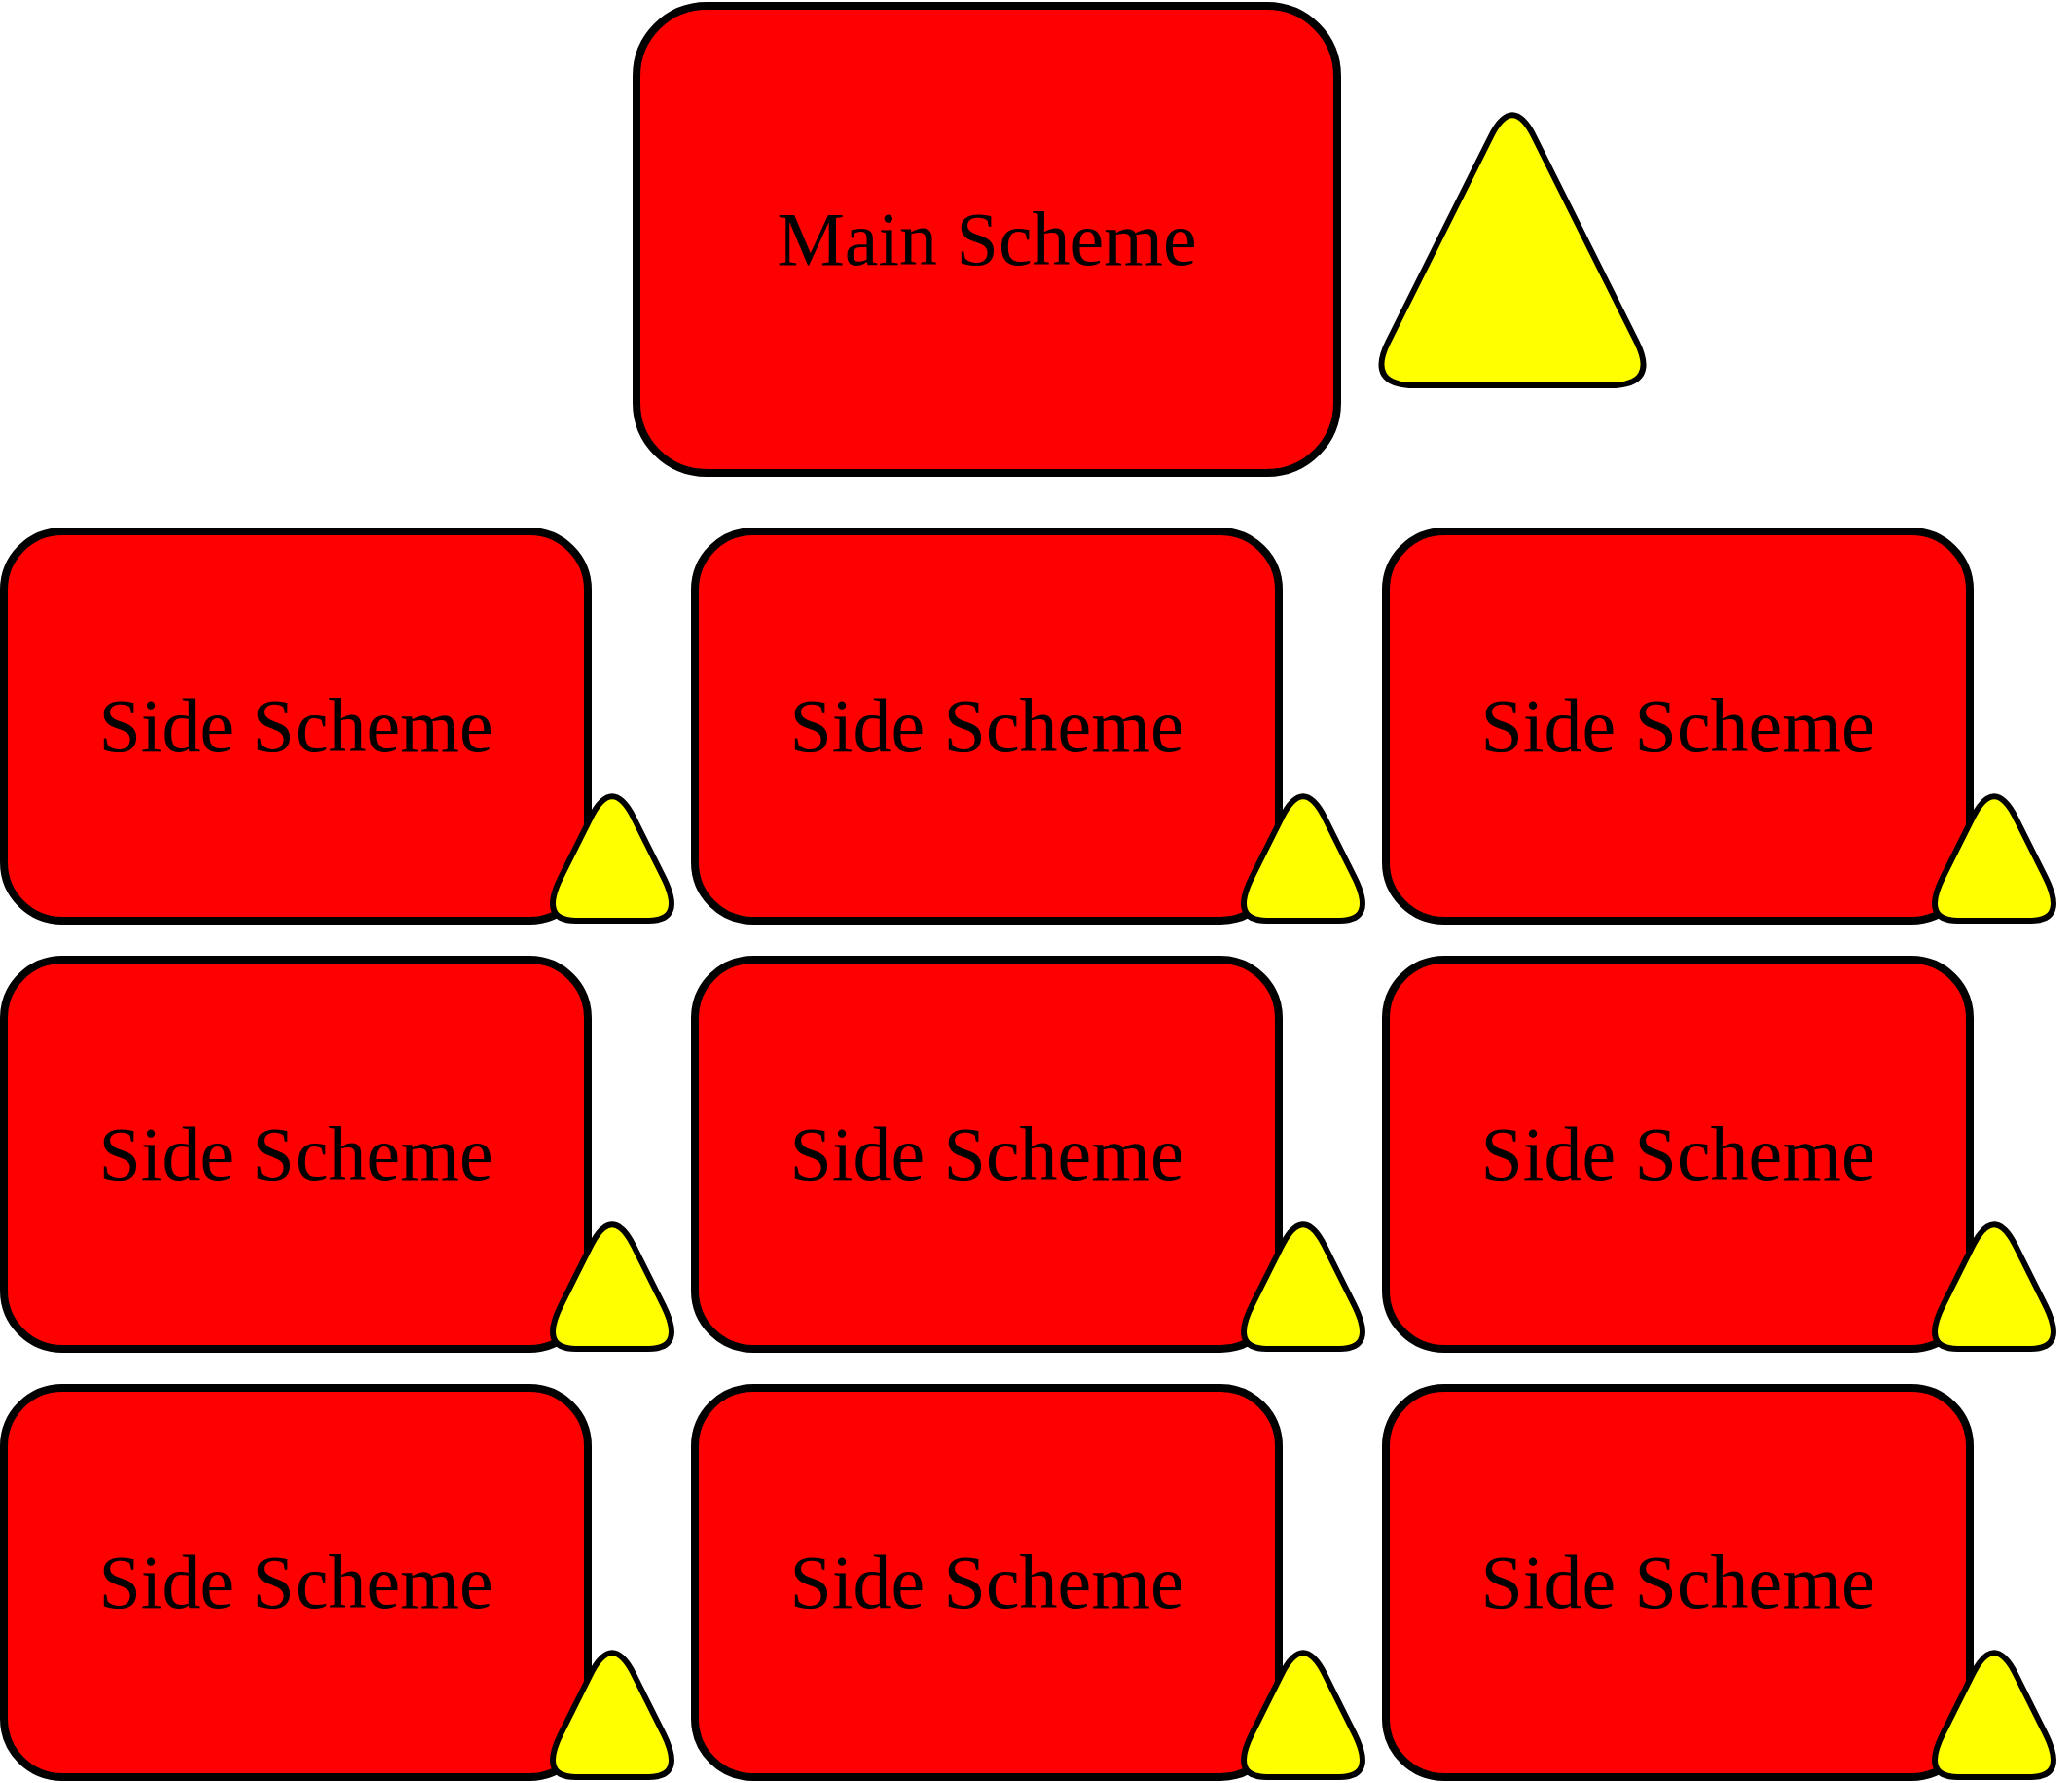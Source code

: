 <mxfile version="12.9.11" type="github">
  <diagram id="brjJ__DVkyhJXGj2bPSd" name="Page-1">
    <mxGraphModel dx="2377" dy="1337" grid="1" gridSize="10" guides="1" tooltips="1" connect="1" arrows="1" fold="1" page="1" pageScale="1" pageWidth="1075" pageHeight="925" math="0" shadow="0" extFonts="Bangers^https://fonts.googleapis.com/css?family=Bangers">
      <root>
        <mxCell id="0" />
        <mxCell id="1" parent="0" />
        <mxCell id="z6aTn6MhkOiLtaZtnljx-1" value="Main Scheme" style="rounded=1;whiteSpace=wrap;html=1;aspect=fixed;fontFamily=Bangers;FType=g;fontSize=39;fillColor=#FF0000;strokeWidth=4;shadow=0;comic=0;glass=0;direction=south;" parent="1" vertex="1">
          <mxGeometry x="335" y="10" width="360" height="240" as="geometry" />
        </mxCell>
        <mxCell id="z6aTn6MhkOiLtaZtnljx-10" value="" style="triangle;whiteSpace=wrap;html=1;direction=north;rounded=1;arcSize=50;strokeWidth=3;fillColor=#FFFF00;aspect=fixed;" parent="1" vertex="1">
          <mxGeometry x="710" y="55" width="150" height="150" as="geometry" />
        </mxCell>
        <mxCell id="u0_J46fvG1cNyRP4weSW-3" value="" style="group" vertex="1" connectable="0" parent="1">
          <mxGeometry x="365" y="280" width="350" height="200" as="geometry" />
        </mxCell>
        <mxCell id="z6aTn6MhkOiLtaZtnljx-2" value="Side Scheme" style="rounded=1;whiteSpace=wrap;html=1;aspect=fixed;fontFamily=Bangers;FType=g;fontSize=39;fillColor=#FF0000;strokeWidth=4;shadow=0;comic=0;glass=0;direction=south;" parent="u0_J46fvG1cNyRP4weSW-3" vertex="1">
          <mxGeometry width="300" height="200" as="geometry" />
        </mxCell>
        <mxCell id="u0_J46fvG1cNyRP4weSW-1" value="" style="triangle;whiteSpace=wrap;html=1;direction=north;rounded=1;arcSize=50;strokeWidth=3;fillColor=#FFFF00;aspect=fixed;" vertex="1" parent="u0_J46fvG1cNyRP4weSW-3">
          <mxGeometry x="275" y="125" width="75" height="75" as="geometry" />
        </mxCell>
        <mxCell id="u0_J46fvG1cNyRP4weSW-4" value="" style="group" vertex="1" connectable="0" parent="1">
          <mxGeometry x="10" y="280" width="350" height="200" as="geometry" />
        </mxCell>
        <mxCell id="u0_J46fvG1cNyRP4weSW-5" value="Side Scheme" style="rounded=1;whiteSpace=wrap;html=1;aspect=fixed;fontFamily=Bangers;FType=g;fontSize=39;fillColor=#FF0000;strokeWidth=4;shadow=0;comic=0;glass=0;direction=south;" vertex="1" parent="u0_J46fvG1cNyRP4weSW-4">
          <mxGeometry width="300" height="200" as="geometry" />
        </mxCell>
        <mxCell id="u0_J46fvG1cNyRP4weSW-6" value="" style="triangle;whiteSpace=wrap;html=1;direction=north;rounded=1;arcSize=50;strokeWidth=3;fillColor=#FFFF00;aspect=fixed;" vertex="1" parent="u0_J46fvG1cNyRP4weSW-4">
          <mxGeometry x="275" y="125" width="75" height="75" as="geometry" />
        </mxCell>
        <mxCell id="u0_J46fvG1cNyRP4weSW-7" value="" style="group" vertex="1" connectable="0" parent="1">
          <mxGeometry x="720" y="280" width="350" height="200" as="geometry" />
        </mxCell>
        <mxCell id="u0_J46fvG1cNyRP4weSW-8" value="Side Scheme" style="rounded=1;whiteSpace=wrap;html=1;aspect=fixed;fontFamily=Bangers;FType=g;fontSize=39;fillColor=#FF0000;strokeWidth=4;shadow=0;comic=0;glass=0;direction=south;" vertex="1" parent="u0_J46fvG1cNyRP4weSW-7">
          <mxGeometry width="300" height="200" as="geometry" />
        </mxCell>
        <mxCell id="u0_J46fvG1cNyRP4weSW-9" value="" style="triangle;whiteSpace=wrap;html=1;direction=north;rounded=1;arcSize=50;strokeWidth=3;fillColor=#FFFF00;aspect=fixed;" vertex="1" parent="u0_J46fvG1cNyRP4weSW-7">
          <mxGeometry x="275" y="125" width="75" height="75" as="geometry" />
        </mxCell>
        <mxCell id="u0_J46fvG1cNyRP4weSW-10" value="" style="group" vertex="1" connectable="0" parent="1">
          <mxGeometry x="365" y="500" width="350" height="200" as="geometry" />
        </mxCell>
        <mxCell id="u0_J46fvG1cNyRP4weSW-11" value="Side Scheme" style="rounded=1;whiteSpace=wrap;html=1;aspect=fixed;fontFamily=Bangers;FType=g;fontSize=39;fillColor=#FF0000;strokeWidth=4;shadow=0;comic=0;glass=0;direction=south;" vertex="1" parent="u0_J46fvG1cNyRP4weSW-10">
          <mxGeometry width="300" height="200" as="geometry" />
        </mxCell>
        <mxCell id="u0_J46fvG1cNyRP4weSW-12" value="" style="triangle;whiteSpace=wrap;html=1;direction=north;rounded=1;arcSize=50;strokeWidth=3;fillColor=#FFFF00;aspect=fixed;" vertex="1" parent="u0_J46fvG1cNyRP4weSW-10">
          <mxGeometry x="275" y="125" width="75" height="75" as="geometry" />
        </mxCell>
        <mxCell id="u0_J46fvG1cNyRP4weSW-13" value="" style="group" vertex="1" connectable="0" parent="1">
          <mxGeometry x="10" y="500" width="350" height="200" as="geometry" />
        </mxCell>
        <mxCell id="u0_J46fvG1cNyRP4weSW-14" value="Side Scheme" style="rounded=1;whiteSpace=wrap;html=1;aspect=fixed;fontFamily=Bangers;FType=g;fontSize=39;fillColor=#FF0000;strokeWidth=4;shadow=0;comic=0;glass=0;direction=south;" vertex="1" parent="u0_J46fvG1cNyRP4weSW-13">
          <mxGeometry width="300" height="200" as="geometry" />
        </mxCell>
        <mxCell id="u0_J46fvG1cNyRP4weSW-15" value="" style="triangle;whiteSpace=wrap;html=1;direction=north;rounded=1;arcSize=50;strokeWidth=3;fillColor=#FFFF00;aspect=fixed;" vertex="1" parent="u0_J46fvG1cNyRP4weSW-13">
          <mxGeometry x="275" y="125" width="75" height="75" as="geometry" />
        </mxCell>
        <mxCell id="u0_J46fvG1cNyRP4weSW-16" value="" style="group" vertex="1" connectable="0" parent="1">
          <mxGeometry x="720" y="500" width="350" height="200" as="geometry" />
        </mxCell>
        <mxCell id="u0_J46fvG1cNyRP4weSW-17" value="Side Scheme" style="rounded=1;whiteSpace=wrap;html=1;aspect=fixed;fontFamily=Bangers;FType=g;fontSize=39;fillColor=#FF0000;strokeWidth=4;shadow=0;comic=0;glass=0;direction=south;" vertex="1" parent="u0_J46fvG1cNyRP4weSW-16">
          <mxGeometry width="300" height="200" as="geometry" />
        </mxCell>
        <mxCell id="u0_J46fvG1cNyRP4weSW-18" value="" style="triangle;whiteSpace=wrap;html=1;direction=north;rounded=1;arcSize=50;strokeWidth=3;fillColor=#FFFF00;aspect=fixed;" vertex="1" parent="u0_J46fvG1cNyRP4weSW-16">
          <mxGeometry x="275" y="125" width="75" height="75" as="geometry" />
        </mxCell>
        <mxCell id="u0_J46fvG1cNyRP4weSW-19" value="" style="group" vertex="1" connectable="0" parent="1">
          <mxGeometry x="365" y="720" width="350" height="200" as="geometry" />
        </mxCell>
        <mxCell id="u0_J46fvG1cNyRP4weSW-20" value="Side Scheme" style="rounded=1;whiteSpace=wrap;html=1;aspect=fixed;fontFamily=Bangers;FType=g;fontSize=39;fillColor=#FF0000;strokeWidth=4;shadow=0;comic=0;glass=0;direction=south;" vertex="1" parent="u0_J46fvG1cNyRP4weSW-19">
          <mxGeometry width="300" height="200" as="geometry" />
        </mxCell>
        <mxCell id="u0_J46fvG1cNyRP4weSW-21" value="" style="triangle;whiteSpace=wrap;html=1;direction=north;rounded=1;arcSize=50;strokeWidth=3;fillColor=#FFFF00;aspect=fixed;" vertex="1" parent="u0_J46fvG1cNyRP4weSW-19">
          <mxGeometry x="275" y="125" width="75" height="75" as="geometry" />
        </mxCell>
        <mxCell id="u0_J46fvG1cNyRP4weSW-22" value="" style="group" vertex="1" connectable="0" parent="1">
          <mxGeometry x="10" y="720" width="350" height="200" as="geometry" />
        </mxCell>
        <mxCell id="u0_J46fvG1cNyRP4weSW-23" value="Side Scheme" style="rounded=1;whiteSpace=wrap;html=1;aspect=fixed;fontFamily=Bangers;FType=g;fontSize=39;fillColor=#FF0000;strokeWidth=4;shadow=0;comic=0;glass=0;direction=south;" vertex="1" parent="u0_J46fvG1cNyRP4weSW-22">
          <mxGeometry width="300" height="200" as="geometry" />
        </mxCell>
        <mxCell id="u0_J46fvG1cNyRP4weSW-24" value="" style="triangle;whiteSpace=wrap;html=1;direction=north;rounded=1;arcSize=50;strokeWidth=3;fillColor=#FFFF00;aspect=fixed;" vertex="1" parent="u0_J46fvG1cNyRP4weSW-22">
          <mxGeometry x="275" y="125" width="75" height="75" as="geometry" />
        </mxCell>
        <mxCell id="u0_J46fvG1cNyRP4weSW-25" value="" style="group" vertex="1" connectable="0" parent="1">
          <mxGeometry x="720" y="720" width="350" height="200" as="geometry" />
        </mxCell>
        <mxCell id="u0_J46fvG1cNyRP4weSW-26" value="Side Scheme" style="rounded=1;whiteSpace=wrap;html=1;aspect=fixed;fontFamily=Bangers;FType=g;fontSize=39;fillColor=#FF0000;strokeWidth=4;shadow=0;comic=0;glass=0;direction=south;" vertex="1" parent="u0_J46fvG1cNyRP4weSW-25">
          <mxGeometry width="300" height="200" as="geometry" />
        </mxCell>
        <mxCell id="u0_J46fvG1cNyRP4weSW-27" value="" style="triangle;whiteSpace=wrap;html=1;direction=north;rounded=1;arcSize=50;strokeWidth=3;fillColor=#FFFF00;aspect=fixed;" vertex="1" parent="u0_J46fvG1cNyRP4weSW-25">
          <mxGeometry x="275" y="125" width="75" height="75" as="geometry" />
        </mxCell>
      </root>
    </mxGraphModel>
  </diagram>
</mxfile>
